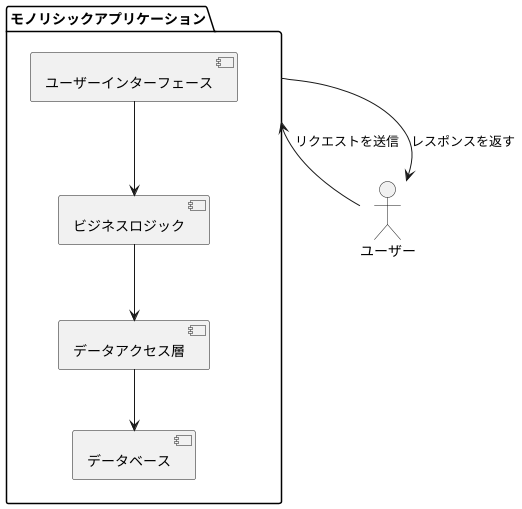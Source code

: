 @startuml
actor ユーザー as User
User -> "モノリシックアプリケーション" : リクエストを送信

package "モノリシックアプリケーション" {
    [ユーザーインターフェース] --> [ビジネスロジック]
    [ビジネスロジック] --> [データアクセス層]
    [データアクセス層] --> [データベース]
}

"モノリシックアプリケーション" --> User : レスポンスを返す
@enduml
